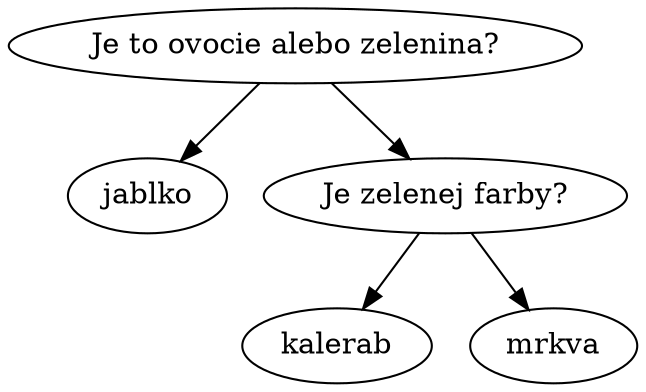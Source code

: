 digraph G {
    1 [label="Je to ovocie alebo zelenina?"];
    2 [label="jablko"];
    3 [label="Je zelenej farby?"];
    4 [label="kalerab"];
    5 [label="mrkva"];
    1 -> 3;
    1 -> 2;
    3 -> 4;
    3 -> 5;
}

